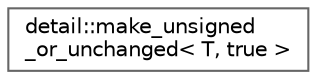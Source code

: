 digraph "类继承关系图"
{
 // LATEX_PDF_SIZE
  bgcolor="transparent";
  edge [fontname=Helvetica,fontsize=10,labelfontname=Helvetica,labelfontsize=10];
  node [fontname=Helvetica,fontsize=10,shape=box,height=0.2,width=0.4];
  rankdir="LR";
  Node0 [id="Node000000",label="detail::make_unsigned\l_or_unchanged\< T, true \>",height=0.2,width=0.4,color="grey40", fillcolor="white", style="filled",URL="$structdetail_1_1make__unsigned__or__unchanged_3_01_t_00_01true_01_4.html",tooltip=" "];
}
